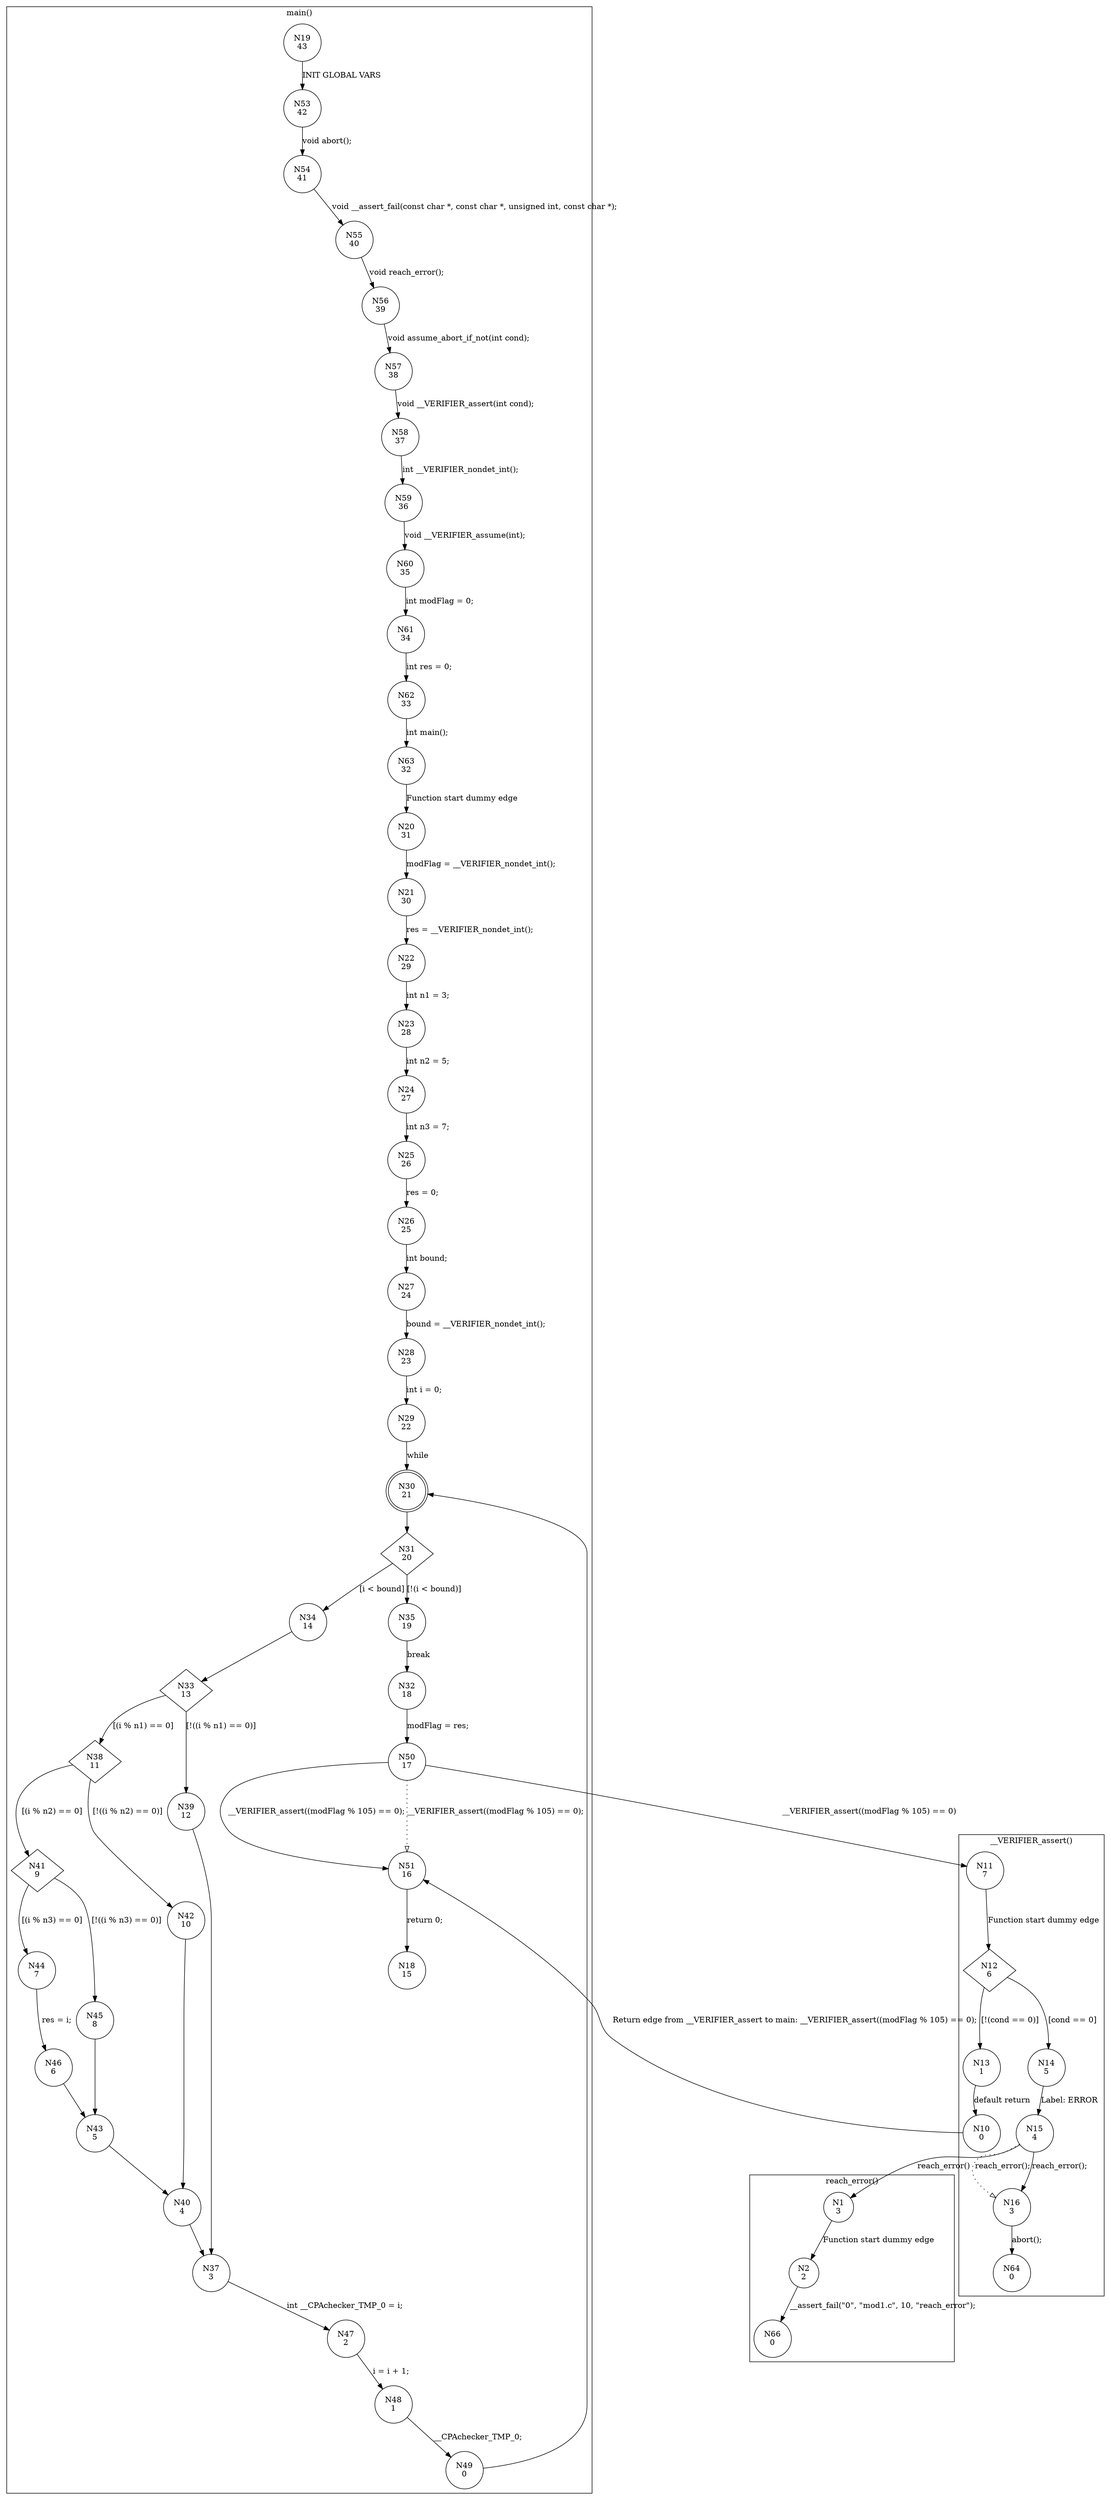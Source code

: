 digraph CFA {
19 [shape="circle" label="N19\n43"]
53 [shape="circle" label="N53\n42"]
54 [shape="circle" label="N54\n41"]
55 [shape="circle" label="N55\n40"]
56 [shape="circle" label="N56\n39"]
57 [shape="circle" label="N57\n38"]
58 [shape="circle" label="N58\n37"]
59 [shape="circle" label="N59\n36"]
60 [shape="circle" label="N60\n35"]
61 [shape="circle" label="N61\n34"]
62 [shape="circle" label="N62\n33"]
63 [shape="circle" label="N63\n32"]
20 [shape="circle" label="N20\n31"]
21 [shape="circle" label="N21\n30"]
22 [shape="circle" label="N22\n29"]
23 [shape="circle" label="N23\n28"]
24 [shape="circle" label="N24\n27"]
25 [shape="circle" label="N25\n26"]
26 [shape="circle" label="N26\n25"]
27 [shape="circle" label="N27\n24"]
28 [shape="circle" label="N28\n23"]
29 [shape="circle" label="N29\n22"]
30 [shape="doublecircle" label="N30\n21"]
31 [shape="diamond" label="N31\n20"]
35 [shape="circle" label="N35\n19"]
32 [shape="circle" label="N32\n18"]
50 [shape="circle" label="N50\n17"]
11 [shape="circle" label="N11\n7"]
12 [shape="diamond" label="N12\n6"]
13 [shape="circle" label="N13\n1"]
10 [shape="circle" label="N10\n0"]
51 [shape="circle" label="N51\n16"]
18 [shape="circle" label="N18\n15"]
14 [shape="circle" label="N14\n5"]
15 [shape="circle" label="N15\n4"]
1 [shape="circle" label="N1\n3"]
2 [shape="circle" label="N2\n2"]
66 [shape="circle" label="N66\n0"]
16 [shape="circle" label="N16\n3"]
64 [shape="circle" label="N64\n0"]
34 [shape="circle" label="N34\n14"]
33 [shape="diamond" label="N33\n13"]
39 [shape="circle" label="N39\n12"]
37 [shape="circle" label="N37\n3"]
47 [shape="circle" label="N47\n2"]
48 [shape="circle" label="N48\n1"]
49 [shape="circle" label="N49\n0"]
38 [shape="diamond" label="N38\n11"]
42 [shape="circle" label="N42\n10"]
40 [shape="circle" label="N40\n4"]
41 [shape="diamond" label="N41\n9"]
45 [shape="circle" label="N45\n8"]
43 [shape="circle" label="N43\n5"]
44 [shape="circle" label="N44\n7"]
46 [shape="circle" label="N46\n6"]
node [shape="circle"]
subgraph cluster___VERIFIER_assert {
label="__VERIFIER_assert()"
11 -> 12 [label="Function start dummy edge"]
12 -> 14 [label="[cond == 0]"]
12 -> 13 [label="[!(cond == 0)]"]
13 -> 10 [label="default return"]
14 -> 15 [label="Label: ERROR"]
15 -> 16 [label="reach_error();" style="dotted" arrowhead="empty"]
15 -> 16 [label="reach_error();"]
16 -> 64 [label="abort();"]}
subgraph cluster_assume_abort_if_not {
label="assume_abort_if_not()"
}
subgraph cluster_main {
label="main()"
19 -> 53 [label="INIT GLOBAL VARS"]
53 -> 54 [label="void abort();"]
54 -> 55 [label="void __assert_fail(const char *, const char *, unsigned int, const char *);"]
55 -> 56 [label="void reach_error();"]
56 -> 57 [label="void assume_abort_if_not(int cond);"]
57 -> 58 [label="void __VERIFIER_assert(int cond);"]
58 -> 59 [label="int __VERIFIER_nondet_int();"]
59 -> 60 [label="void __VERIFIER_assume(int);"]
60 -> 61 [label="int modFlag = 0;"]
61 -> 62 [label="int res = 0;"]
62 -> 63 [label="int main();"]
63 -> 20 [label="Function start dummy edge"]
20 -> 21 [label="modFlag = __VERIFIER_nondet_int();"]
21 -> 22 [label="res = __VERIFIER_nondet_int();"]
22 -> 23 [label="int n1 = 3;"]
23 -> 24 [label="int n2 = 5;"]
24 -> 25 [label="int n3 = 7;"]
25 -> 26 [label="res = 0;"]
26 -> 27 [label="int bound;"]
27 -> 28 [label="bound = __VERIFIER_nondet_int();"]
28 -> 29 [label="int i = 0;"]
29 -> 30 [label="while"]
30 -> 31 [label=""]
31 -> 34 [label="[i < bound]"]
31 -> 35 [label="[!(i < bound)]"]
35 -> 32 [label="break"]
32 -> 50 [label="modFlag = res;"]
50 -> 51 [label="__VERIFIER_assert((modFlag % 105) == 0);" style="dotted" arrowhead="empty"]
50 -> 51 [label="__VERIFIER_assert((modFlag % 105) == 0);"]
51 -> 18 [label="return 0;"]
34 -> 33 [label=""]
33 -> 38 [label="[(i % n1) == 0]"]
33 -> 39 [label="[!((i % n1) == 0)]"]
39 -> 37 [label=""]
37 -> 47 [label="int __CPAchecker_TMP_0 = i;"]
47 -> 48 [label="i = i + 1;"]
48 -> 49 [label="__CPAchecker_TMP_0;"]
49 -> 30 [label=""]
38 -> 41 [label="[(i % n2) == 0]"]
38 -> 42 [label="[!((i % n2) == 0)]"]
42 -> 40 [label=""]
40 -> 37 [label=""]
41 -> 44 [label="[(i % n3) == 0]"]
41 -> 45 [label="[!((i % n3) == 0)]"]
45 -> 43 [label=""]
43 -> 40 [label=""]
44 -> 46 [label="res = i;"]
46 -> 43 [label=""]}
subgraph cluster_reach_error {
label="reach_error()"
1 -> 2 [label="Function start dummy edge"]
2 -> 66 [label="__assert_fail(\"0\", \"mod1.c\", 10, \"reach_error\");"]}
50 -> 11 [label="__VERIFIER_assert((modFlag % 105) == 0)"]
10 -> 51 [label="Return edge from __VERIFIER_assert to main: __VERIFIER_assert((modFlag % 105) == 0);"]
15 -> 1 [label="reach_error()"]}